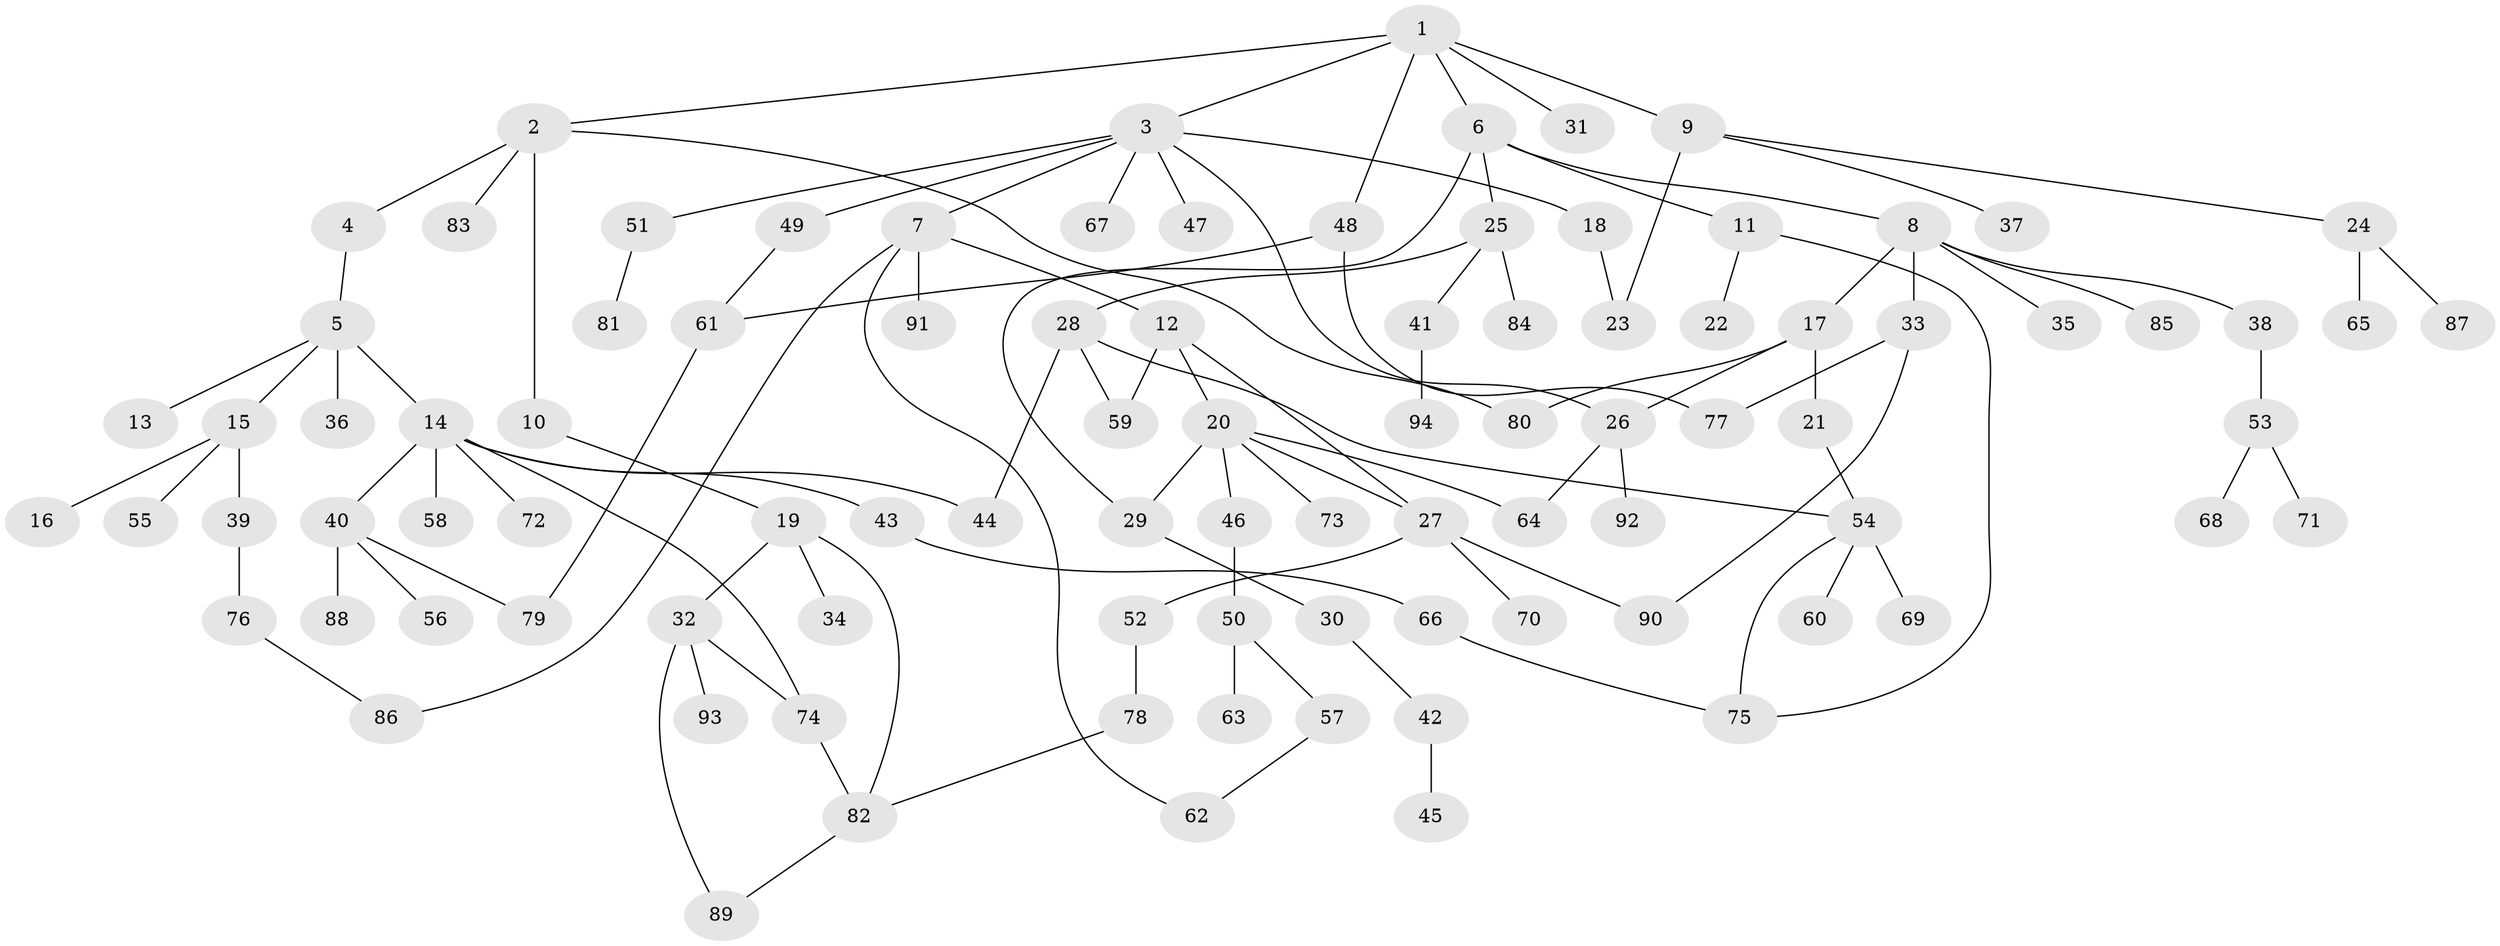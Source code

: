 // Generated by graph-tools (version 1.1) at 2025/01/03/09/25 03:01:08]
// undirected, 94 vertices, 114 edges
graph export_dot {
graph [start="1"]
  node [color=gray90,style=filled];
  1;
  2;
  3;
  4;
  5;
  6;
  7;
  8;
  9;
  10;
  11;
  12;
  13;
  14;
  15;
  16;
  17;
  18;
  19;
  20;
  21;
  22;
  23;
  24;
  25;
  26;
  27;
  28;
  29;
  30;
  31;
  32;
  33;
  34;
  35;
  36;
  37;
  38;
  39;
  40;
  41;
  42;
  43;
  44;
  45;
  46;
  47;
  48;
  49;
  50;
  51;
  52;
  53;
  54;
  55;
  56;
  57;
  58;
  59;
  60;
  61;
  62;
  63;
  64;
  65;
  66;
  67;
  68;
  69;
  70;
  71;
  72;
  73;
  74;
  75;
  76;
  77;
  78;
  79;
  80;
  81;
  82;
  83;
  84;
  85;
  86;
  87;
  88;
  89;
  90;
  91;
  92;
  93;
  94;
  1 -- 2;
  1 -- 3;
  1 -- 6;
  1 -- 9;
  1 -- 31;
  1 -- 48;
  2 -- 4;
  2 -- 10;
  2 -- 80;
  2 -- 83;
  3 -- 7;
  3 -- 18;
  3 -- 47;
  3 -- 49;
  3 -- 51;
  3 -- 67;
  3 -- 26;
  4 -- 5;
  5 -- 13;
  5 -- 14;
  5 -- 15;
  5 -- 36;
  6 -- 8;
  6 -- 11;
  6 -- 25;
  6 -- 29;
  7 -- 12;
  7 -- 91;
  7 -- 62;
  7 -- 86;
  8 -- 17;
  8 -- 33;
  8 -- 35;
  8 -- 38;
  8 -- 85;
  9 -- 24;
  9 -- 37;
  9 -- 23;
  10 -- 19;
  11 -- 22;
  11 -- 75;
  12 -- 20;
  12 -- 27;
  12 -- 59;
  14 -- 40;
  14 -- 43;
  14 -- 44;
  14 -- 58;
  14 -- 72;
  14 -- 74;
  15 -- 16;
  15 -- 39;
  15 -- 55;
  17 -- 21;
  17 -- 26;
  17 -- 80;
  18 -- 23;
  19 -- 32;
  19 -- 34;
  19 -- 82;
  20 -- 46;
  20 -- 64;
  20 -- 73;
  20 -- 27;
  20 -- 29;
  21 -- 54;
  24 -- 65;
  24 -- 87;
  25 -- 28;
  25 -- 41;
  25 -- 84;
  26 -- 92;
  26 -- 64;
  27 -- 52;
  27 -- 70;
  27 -- 90;
  28 -- 59;
  28 -- 54;
  28 -- 44;
  29 -- 30;
  30 -- 42;
  32 -- 74;
  32 -- 89;
  32 -- 93;
  33 -- 77;
  33 -- 90;
  38 -- 53;
  39 -- 76;
  40 -- 56;
  40 -- 79;
  40 -- 88;
  41 -- 94;
  42 -- 45;
  43 -- 66;
  46 -- 50;
  48 -- 61;
  48 -- 77;
  49 -- 61;
  50 -- 57;
  50 -- 63;
  51 -- 81;
  52 -- 78;
  53 -- 68;
  53 -- 71;
  54 -- 60;
  54 -- 69;
  54 -- 75;
  57 -- 62;
  61 -- 79;
  66 -- 75;
  74 -- 82;
  76 -- 86;
  78 -- 82;
  82 -- 89;
}

